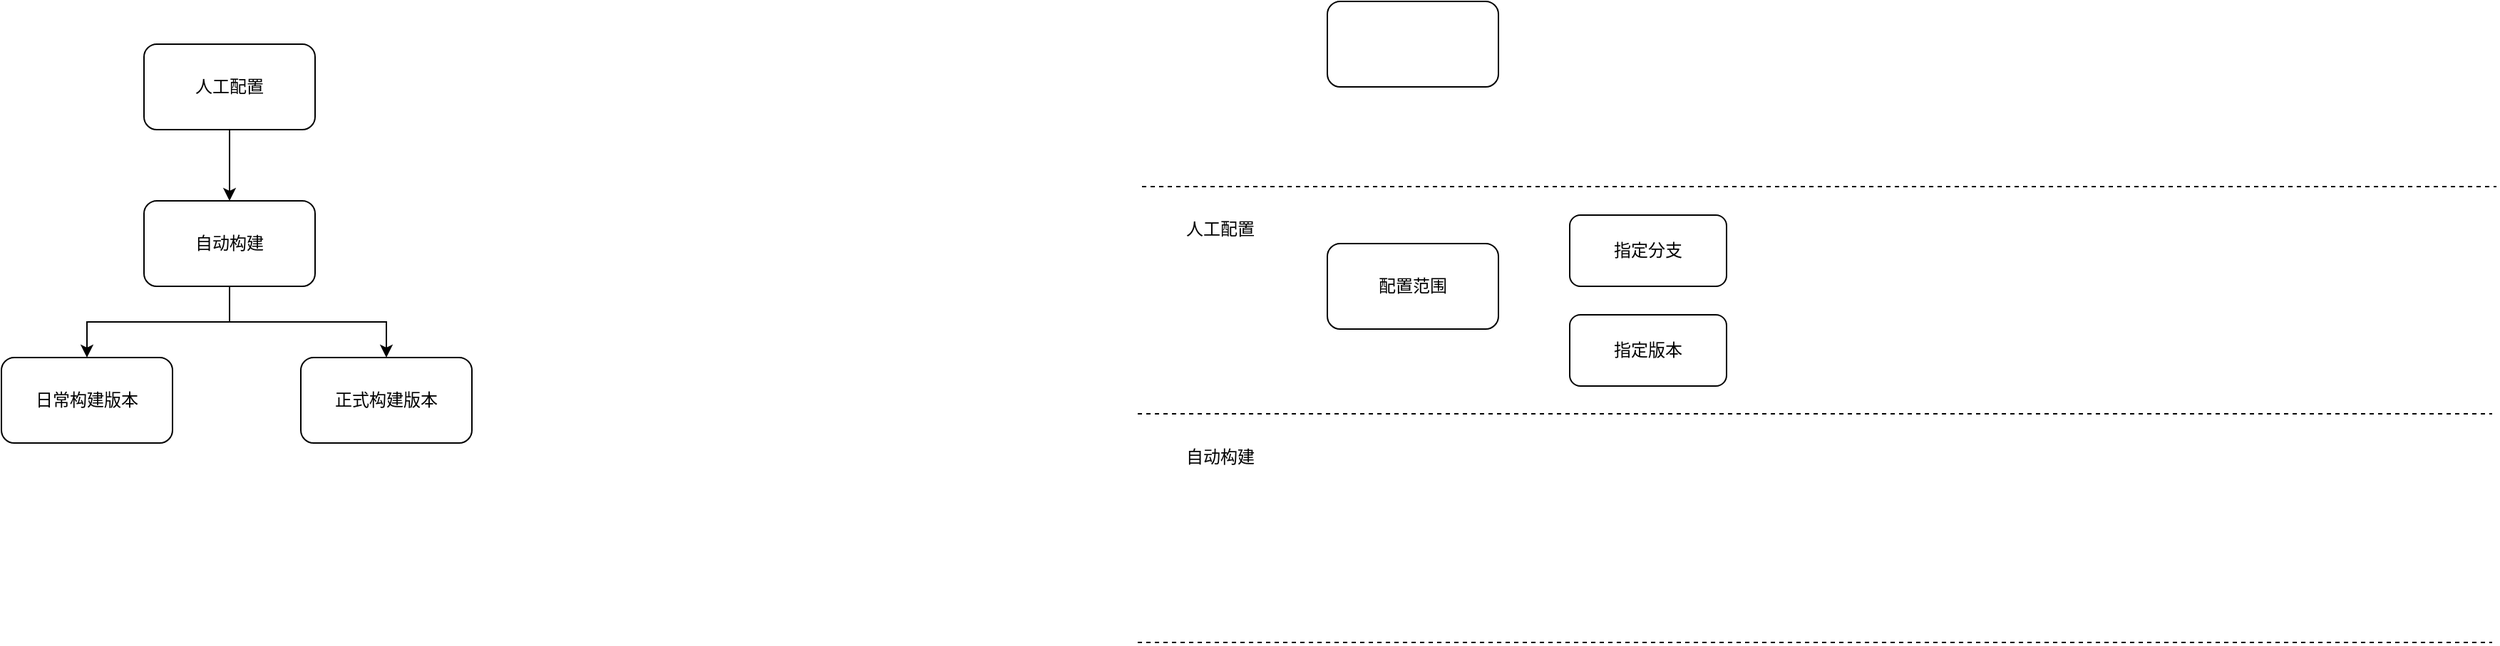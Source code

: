 <mxfile version="12.4.8" type="github">
  <diagram id="ApW3DDrOjDALBpVBkcUd" name="Page-1">
    <mxGraphModel dx="1149" dy="591" grid="1" gridSize="10" guides="1" tooltips="1" connect="1" arrows="1" fold="1" page="1" pageScale="1" pageWidth="827" pageHeight="1169" math="0" shadow="0">
      <root>
        <mxCell id="0"/>
        <mxCell id="1" parent="0"/>
        <mxCell id="ss-dwth7yBQRLIjQmPeW-2" value="" style="edgeStyle=orthogonalEdgeStyle;rounded=0;orthogonalLoop=1;jettySize=auto;html=1;" parent="1" source="1QEzGHq1Pu8JiyIyR0i3-1" target="1QEzGHq1Pu8JiyIyR0i3-2" edge="1">
          <mxGeometry relative="1" as="geometry"/>
        </mxCell>
        <mxCell id="1QEzGHq1Pu8JiyIyR0i3-1" value="人工配置" style="rounded=1;whiteSpace=wrap;html=1;" parent="1" vertex="1">
          <mxGeometry x="130" y="100" width="120" height="60" as="geometry"/>
        </mxCell>
        <mxCell id="ss-dwth7yBQRLIjQmPeW-4" value="" style="edgeStyle=orthogonalEdgeStyle;rounded=0;orthogonalLoop=1;jettySize=auto;html=1;entryX=0.5;entryY=0;entryDx=0;entryDy=0;" parent="1" source="1QEzGHq1Pu8JiyIyR0i3-2" target="ss-dwth7yBQRLIjQmPeW-1" edge="1">
          <mxGeometry relative="1" as="geometry">
            <mxPoint x="190" y="350" as="targetPoint"/>
          </mxGeometry>
        </mxCell>
        <mxCell id="ss-dwth7yBQRLIjQmPeW-6" value="" style="edgeStyle=orthogonalEdgeStyle;rounded=0;orthogonalLoop=1;jettySize=auto;html=1;entryX=0.5;entryY=0;entryDx=0;entryDy=0;" parent="1" source="1QEzGHq1Pu8JiyIyR0i3-2" target="1QEzGHq1Pu8JiyIyR0i3-3" edge="1">
          <mxGeometry relative="1" as="geometry">
            <mxPoint x="190" y="350" as="targetPoint"/>
          </mxGeometry>
        </mxCell>
        <mxCell id="1QEzGHq1Pu8JiyIyR0i3-2" value="自动构建" style="rounded=1;whiteSpace=wrap;html=1;" parent="1" vertex="1">
          <mxGeometry x="130" y="210" width="120" height="60" as="geometry"/>
        </mxCell>
        <mxCell id="1QEzGHq1Pu8JiyIyR0i3-3" value="日常构建版本" style="rounded=1;whiteSpace=wrap;html=1;" parent="1" vertex="1">
          <mxGeometry x="30" y="320" width="120" height="60" as="geometry"/>
        </mxCell>
        <mxCell id="ss-dwth7yBQRLIjQmPeW-1" value="正式构建版本" style="rounded=1;whiteSpace=wrap;html=1;" parent="1" vertex="1">
          <mxGeometry x="240" y="320" width="120" height="60" as="geometry"/>
        </mxCell>
        <mxCell id="nZFrfJ3mJIVUbRnAhzXt-1" value="" style="endArrow=none;dashed=1;html=1;" edge="1" parent="1">
          <mxGeometry width="50" height="50" relative="1" as="geometry">
            <mxPoint x="830" y="200" as="sourcePoint"/>
            <mxPoint x="1780" y="200" as="targetPoint"/>
          </mxGeometry>
        </mxCell>
        <mxCell id="nZFrfJ3mJIVUbRnAhzXt-2" value="人工配置" style="text;html=1;strokeColor=none;fillColor=none;align=center;verticalAlign=middle;whiteSpace=wrap;rounded=0;" vertex="1" parent="1">
          <mxGeometry x="860" y="220" width="50" height="20" as="geometry"/>
        </mxCell>
        <mxCell id="nZFrfJ3mJIVUbRnAhzXt-3" value="" style="endArrow=none;dashed=1;html=1;" edge="1" parent="1">
          <mxGeometry width="50" height="50" relative="1" as="geometry">
            <mxPoint x="827" y="520" as="sourcePoint"/>
            <mxPoint x="1777" y="520" as="targetPoint"/>
          </mxGeometry>
        </mxCell>
        <mxCell id="nZFrfJ3mJIVUbRnAhzXt-4" value="" style="endArrow=none;dashed=1;html=1;" edge="1" parent="1">
          <mxGeometry width="50" height="50" relative="1" as="geometry">
            <mxPoint x="827" y="359.5" as="sourcePoint"/>
            <mxPoint x="1777" y="359.5" as="targetPoint"/>
          </mxGeometry>
        </mxCell>
        <mxCell id="nZFrfJ3mJIVUbRnAhzXt-5" value="自动构建" style="text;html=1;strokeColor=none;fillColor=none;align=center;verticalAlign=middle;whiteSpace=wrap;rounded=0;" vertex="1" parent="1">
          <mxGeometry x="860" y="380" width="50" height="20" as="geometry"/>
        </mxCell>
        <mxCell id="nZFrfJ3mJIVUbRnAhzXt-8" value="指定版本" style="rounded=1;whiteSpace=wrap;html=1;" vertex="1" parent="1">
          <mxGeometry x="1130" y="290" width="110" height="50" as="geometry"/>
        </mxCell>
        <mxCell id="nZFrfJ3mJIVUbRnAhzXt-9" value="指定分支" style="rounded=1;whiteSpace=wrap;html=1;" vertex="1" parent="1">
          <mxGeometry x="1130" y="220" width="110" height="50" as="geometry"/>
        </mxCell>
        <mxCell id="nZFrfJ3mJIVUbRnAhzXt-10" value="配置范围" style="rounded=1;whiteSpace=wrap;html=1;" vertex="1" parent="1">
          <mxGeometry x="960" y="240" width="120" height="60" as="geometry"/>
        </mxCell>
        <mxCell id="nZFrfJ3mJIVUbRnAhzXt-11" value="" style="rounded=1;whiteSpace=wrap;html=1;" vertex="1" parent="1">
          <mxGeometry x="960" y="70" width="120" height="60" as="geometry"/>
        </mxCell>
      </root>
    </mxGraphModel>
  </diagram>
</mxfile>
